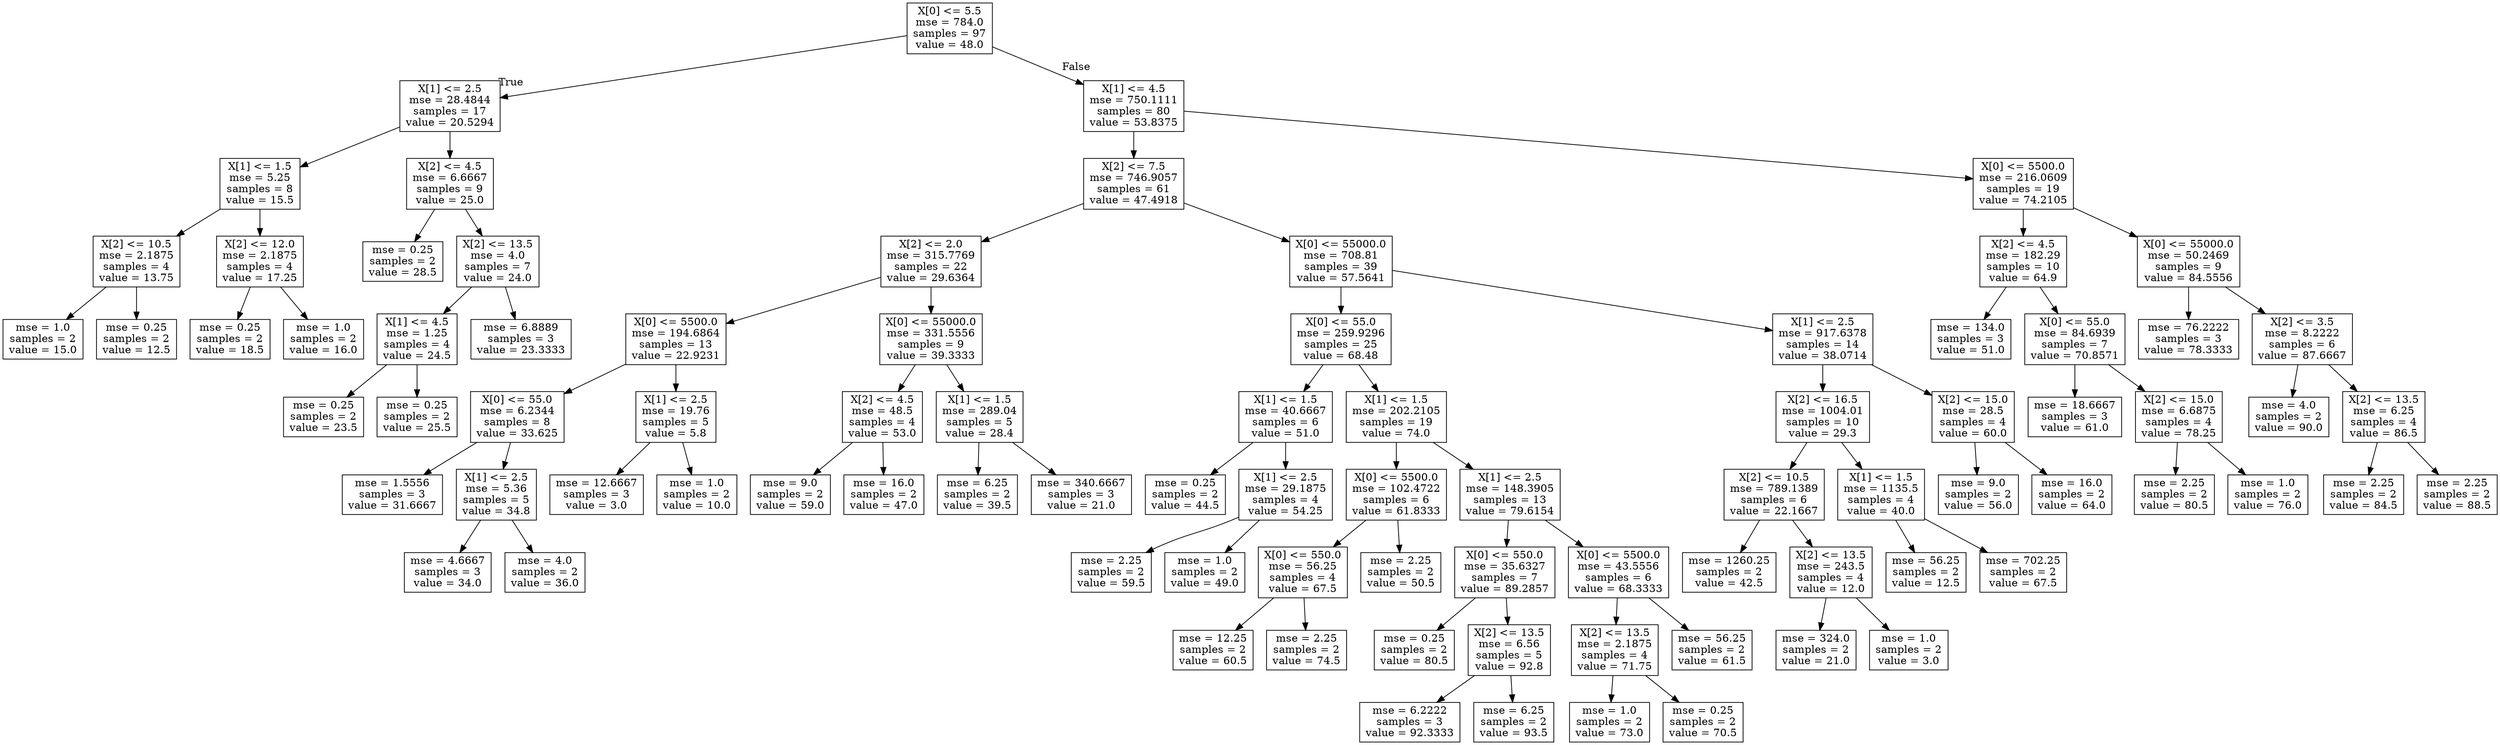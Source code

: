 digraph Tree {
node [shape=box] ;
0 [label="X[0] <= 5.5\nmse = 784.0\nsamples = 97\nvalue = 48.0"] ;
1 [label="X[1] <= 2.5\nmse = 28.4844\nsamples = 17\nvalue = 20.5294"] ;
0 -> 1 [labeldistance=2.5, labelangle=45, headlabel="True"] ;
2 [label="X[1] <= 1.5\nmse = 5.25\nsamples = 8\nvalue = 15.5"] ;
1 -> 2 ;
3 [label="X[2] <= 10.5\nmse = 2.1875\nsamples = 4\nvalue = 13.75"] ;
2 -> 3 ;
4 [label="mse = 1.0\nsamples = 2\nvalue = 15.0"] ;
3 -> 4 ;
5 [label="mse = 0.25\nsamples = 2\nvalue = 12.5"] ;
3 -> 5 ;
6 [label="X[2] <= 12.0\nmse = 2.1875\nsamples = 4\nvalue = 17.25"] ;
2 -> 6 ;
7 [label="mse = 0.25\nsamples = 2\nvalue = 18.5"] ;
6 -> 7 ;
8 [label="mse = 1.0\nsamples = 2\nvalue = 16.0"] ;
6 -> 8 ;
9 [label="X[2] <= 4.5\nmse = 6.6667\nsamples = 9\nvalue = 25.0"] ;
1 -> 9 ;
10 [label="mse = 0.25\nsamples = 2\nvalue = 28.5"] ;
9 -> 10 ;
11 [label="X[2] <= 13.5\nmse = 4.0\nsamples = 7\nvalue = 24.0"] ;
9 -> 11 ;
12 [label="X[1] <= 4.5\nmse = 1.25\nsamples = 4\nvalue = 24.5"] ;
11 -> 12 ;
13 [label="mse = 0.25\nsamples = 2\nvalue = 23.5"] ;
12 -> 13 ;
14 [label="mse = 0.25\nsamples = 2\nvalue = 25.5"] ;
12 -> 14 ;
15 [label="mse = 6.8889\nsamples = 3\nvalue = 23.3333"] ;
11 -> 15 ;
16 [label="X[1] <= 4.5\nmse = 750.1111\nsamples = 80\nvalue = 53.8375"] ;
0 -> 16 [labeldistance=2.5, labelangle=-45, headlabel="False"] ;
17 [label="X[2] <= 7.5\nmse = 746.9057\nsamples = 61\nvalue = 47.4918"] ;
16 -> 17 ;
18 [label="X[2] <= 2.0\nmse = 315.7769\nsamples = 22\nvalue = 29.6364"] ;
17 -> 18 ;
19 [label="X[0] <= 5500.0\nmse = 194.6864\nsamples = 13\nvalue = 22.9231"] ;
18 -> 19 ;
20 [label="X[0] <= 55.0\nmse = 6.2344\nsamples = 8\nvalue = 33.625"] ;
19 -> 20 ;
21 [label="mse = 1.5556\nsamples = 3\nvalue = 31.6667"] ;
20 -> 21 ;
22 [label="X[1] <= 2.5\nmse = 5.36\nsamples = 5\nvalue = 34.8"] ;
20 -> 22 ;
23 [label="mse = 4.6667\nsamples = 3\nvalue = 34.0"] ;
22 -> 23 ;
24 [label="mse = 4.0\nsamples = 2\nvalue = 36.0"] ;
22 -> 24 ;
25 [label="X[1] <= 2.5\nmse = 19.76\nsamples = 5\nvalue = 5.8"] ;
19 -> 25 ;
26 [label="mse = 12.6667\nsamples = 3\nvalue = 3.0"] ;
25 -> 26 ;
27 [label="mse = 1.0\nsamples = 2\nvalue = 10.0"] ;
25 -> 27 ;
28 [label="X[0] <= 55000.0\nmse = 331.5556\nsamples = 9\nvalue = 39.3333"] ;
18 -> 28 ;
29 [label="X[2] <= 4.5\nmse = 48.5\nsamples = 4\nvalue = 53.0"] ;
28 -> 29 ;
30 [label="mse = 9.0\nsamples = 2\nvalue = 59.0"] ;
29 -> 30 ;
31 [label="mse = 16.0\nsamples = 2\nvalue = 47.0"] ;
29 -> 31 ;
32 [label="X[1] <= 1.5\nmse = 289.04\nsamples = 5\nvalue = 28.4"] ;
28 -> 32 ;
33 [label="mse = 6.25\nsamples = 2\nvalue = 39.5"] ;
32 -> 33 ;
34 [label="mse = 340.6667\nsamples = 3\nvalue = 21.0"] ;
32 -> 34 ;
35 [label="X[0] <= 55000.0\nmse = 708.81\nsamples = 39\nvalue = 57.5641"] ;
17 -> 35 ;
36 [label="X[0] <= 55.0\nmse = 259.9296\nsamples = 25\nvalue = 68.48"] ;
35 -> 36 ;
37 [label="X[1] <= 1.5\nmse = 40.6667\nsamples = 6\nvalue = 51.0"] ;
36 -> 37 ;
38 [label="mse = 0.25\nsamples = 2\nvalue = 44.5"] ;
37 -> 38 ;
39 [label="X[1] <= 2.5\nmse = 29.1875\nsamples = 4\nvalue = 54.25"] ;
37 -> 39 ;
40 [label="mse = 2.25\nsamples = 2\nvalue = 59.5"] ;
39 -> 40 ;
41 [label="mse = 1.0\nsamples = 2\nvalue = 49.0"] ;
39 -> 41 ;
42 [label="X[1] <= 1.5\nmse = 202.2105\nsamples = 19\nvalue = 74.0"] ;
36 -> 42 ;
43 [label="X[0] <= 5500.0\nmse = 102.4722\nsamples = 6\nvalue = 61.8333"] ;
42 -> 43 ;
44 [label="X[0] <= 550.0\nmse = 56.25\nsamples = 4\nvalue = 67.5"] ;
43 -> 44 ;
45 [label="mse = 12.25\nsamples = 2\nvalue = 60.5"] ;
44 -> 45 ;
46 [label="mse = 2.25\nsamples = 2\nvalue = 74.5"] ;
44 -> 46 ;
47 [label="mse = 2.25\nsamples = 2\nvalue = 50.5"] ;
43 -> 47 ;
48 [label="X[1] <= 2.5\nmse = 148.3905\nsamples = 13\nvalue = 79.6154"] ;
42 -> 48 ;
49 [label="X[0] <= 550.0\nmse = 35.6327\nsamples = 7\nvalue = 89.2857"] ;
48 -> 49 ;
50 [label="mse = 0.25\nsamples = 2\nvalue = 80.5"] ;
49 -> 50 ;
51 [label="X[2] <= 13.5\nmse = 6.56\nsamples = 5\nvalue = 92.8"] ;
49 -> 51 ;
52 [label="mse = 6.2222\nsamples = 3\nvalue = 92.3333"] ;
51 -> 52 ;
53 [label="mse = 6.25\nsamples = 2\nvalue = 93.5"] ;
51 -> 53 ;
54 [label="X[0] <= 5500.0\nmse = 43.5556\nsamples = 6\nvalue = 68.3333"] ;
48 -> 54 ;
55 [label="X[2] <= 13.5\nmse = 2.1875\nsamples = 4\nvalue = 71.75"] ;
54 -> 55 ;
56 [label="mse = 1.0\nsamples = 2\nvalue = 73.0"] ;
55 -> 56 ;
57 [label="mse = 0.25\nsamples = 2\nvalue = 70.5"] ;
55 -> 57 ;
58 [label="mse = 56.25\nsamples = 2\nvalue = 61.5"] ;
54 -> 58 ;
59 [label="X[1] <= 2.5\nmse = 917.6378\nsamples = 14\nvalue = 38.0714"] ;
35 -> 59 ;
60 [label="X[2] <= 16.5\nmse = 1004.01\nsamples = 10\nvalue = 29.3"] ;
59 -> 60 ;
61 [label="X[2] <= 10.5\nmse = 789.1389\nsamples = 6\nvalue = 22.1667"] ;
60 -> 61 ;
62 [label="mse = 1260.25\nsamples = 2\nvalue = 42.5"] ;
61 -> 62 ;
63 [label="X[2] <= 13.5\nmse = 243.5\nsamples = 4\nvalue = 12.0"] ;
61 -> 63 ;
64 [label="mse = 324.0\nsamples = 2\nvalue = 21.0"] ;
63 -> 64 ;
65 [label="mse = 1.0\nsamples = 2\nvalue = 3.0"] ;
63 -> 65 ;
66 [label="X[1] <= 1.5\nmse = 1135.5\nsamples = 4\nvalue = 40.0"] ;
60 -> 66 ;
67 [label="mse = 56.25\nsamples = 2\nvalue = 12.5"] ;
66 -> 67 ;
68 [label="mse = 702.25\nsamples = 2\nvalue = 67.5"] ;
66 -> 68 ;
69 [label="X[2] <= 15.0\nmse = 28.5\nsamples = 4\nvalue = 60.0"] ;
59 -> 69 ;
70 [label="mse = 9.0\nsamples = 2\nvalue = 56.0"] ;
69 -> 70 ;
71 [label="mse = 16.0\nsamples = 2\nvalue = 64.0"] ;
69 -> 71 ;
72 [label="X[0] <= 5500.0\nmse = 216.0609\nsamples = 19\nvalue = 74.2105"] ;
16 -> 72 ;
73 [label="X[2] <= 4.5\nmse = 182.29\nsamples = 10\nvalue = 64.9"] ;
72 -> 73 ;
74 [label="mse = 134.0\nsamples = 3\nvalue = 51.0"] ;
73 -> 74 ;
75 [label="X[0] <= 55.0\nmse = 84.6939\nsamples = 7\nvalue = 70.8571"] ;
73 -> 75 ;
76 [label="mse = 18.6667\nsamples = 3\nvalue = 61.0"] ;
75 -> 76 ;
77 [label="X[2] <= 15.0\nmse = 6.6875\nsamples = 4\nvalue = 78.25"] ;
75 -> 77 ;
78 [label="mse = 2.25\nsamples = 2\nvalue = 80.5"] ;
77 -> 78 ;
79 [label="mse = 1.0\nsamples = 2\nvalue = 76.0"] ;
77 -> 79 ;
80 [label="X[0] <= 55000.0\nmse = 50.2469\nsamples = 9\nvalue = 84.5556"] ;
72 -> 80 ;
81 [label="mse = 76.2222\nsamples = 3\nvalue = 78.3333"] ;
80 -> 81 ;
82 [label="X[2] <= 3.5\nmse = 8.2222\nsamples = 6\nvalue = 87.6667"] ;
80 -> 82 ;
83 [label="mse = 4.0\nsamples = 2\nvalue = 90.0"] ;
82 -> 83 ;
84 [label="X[2] <= 13.5\nmse = 6.25\nsamples = 4\nvalue = 86.5"] ;
82 -> 84 ;
85 [label="mse = 2.25\nsamples = 2\nvalue = 84.5"] ;
84 -> 85 ;
86 [label="mse = 2.25\nsamples = 2\nvalue = 88.5"] ;
84 -> 86 ;
}